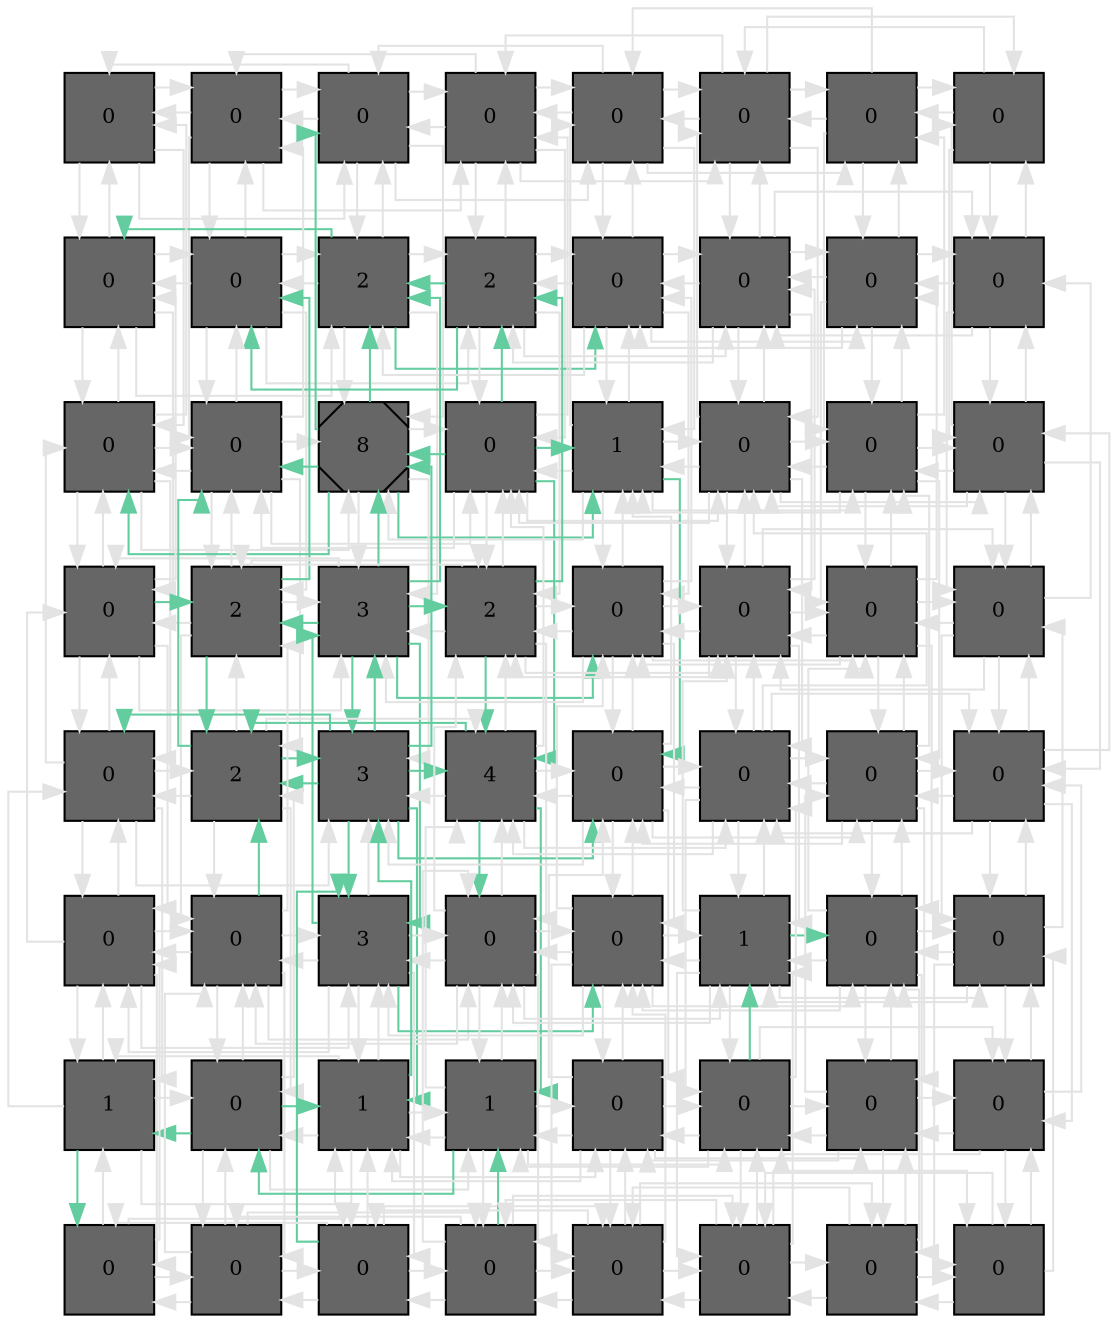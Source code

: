 digraph layout  {
rankdir=TB;
splines=ortho;
node [fixedsize=false, style=filled, width="0.6"];
edge [constraint=false];
0 [fillcolor="#666666", fontsize=10, label=0, shape=square, tooltip="name:  SRF ,\nin_degree: 4,\nout_degree: 4"];
1 [fillcolor="#666666", fontsize=10, label=0, shape=square, tooltip="name:  ARC ,\nin_degree: 5,\nout_degree: 5"];
2 [fillcolor="#666666", fontsize=10, label=0, shape=square, tooltip="name:  Egr1 ,\nin_degree: 6,\nout_degree: 6"];
3 [fillcolor="#666666", fontsize=10, label=0, shape=square, tooltip="name:  G(i/o) ,\nin_degree: 6,\nout_degree: 6"];
4 [fillcolor="#666666", fontsize=10, label=0, shape=square, tooltip="name:  Npy ,\nin_degree: 6,\nout_degree: 6"];
5 [fillcolor="#666666", fontsize=10, label=0, shape=square, tooltip="name:  NPYY1 ,\nin_degree: 6,\nout_degree: 6"];
6 [fillcolor="#666666", fontsize=10, label=0, shape=square, tooltip="name:  ECM ,\nin_degree: 5,\nout_degree: 5"];
7 [fillcolor="#666666", fontsize=10, label=0, shape=square, tooltip="name:  Mmp3/10 ,\nin_degree: 4,\nout_degree: 4"];
8 [fillcolor="#666666", fontsize=10, label=0, shape=square, tooltip="name:  RSK ,\nin_degree: 5,\nout_degree: 5"];
9 [fillcolor="#666666", fontsize=10, label=0, shape=square, tooltip="name:  CREB ,\nin_degree: 6,\nout_degree: 6"];
10 [fillcolor="#666666", fontsize=10, label=2, shape=square, tooltip="name:  Fosl1 ,\nin_degree: 7,\nout_degree: 7"];
11 [fillcolor="#666666", fontsize=10, label=2, shape=square, tooltip="name:  KLF5 ,\nin_degree: 7,\nout_degree: 7"];
12 [fillcolor="#666666", fontsize=10, label=0, shape=square, tooltip="name:  AP1 ,\nin_degree: 7,\nout_degree: 7"];
13 [fillcolor="#666666", fontsize=10, label=0, shape=square, tooltip="name:  uPAR ,\nin_degree: 7,\nout_degree: 7"];
14 [fillcolor="#666666", fontsize=10, label=0, shape=square, tooltip="name:  uPA/PLAT ,\nin_degree: 6,\nout_degree: 6"];
15 [fillcolor="#666666", fontsize=10, label=0, shape=square, tooltip="name:  Plasmin ,\nin_degree: 5,\nout_degree: 5"];
16 [fillcolor="#666666", fontsize=10, label=0, shape=square, tooltip="name:  Maff ,\nin_degree: 6,\nout_degree: 6"];
17 [fillcolor="#666666", fontsize=10, label=0, shape=square, tooltip="name:  KLF2 ,\nin_degree: 7,\nout_degree: 7"];
18 [fillcolor="#666666", fontsize=10, label=8, shape=Msquare, tooltip="name:  JUNB ,\nin_degree: 8,\nout_degree: 8"];
19 [fillcolor="#666666", fontsize=10, label=0, shape=square, tooltip="name:  AKT ,\nin_degree: 8,\nout_degree: 8"];
20 [fillcolor="#666666", fontsize=10, label=1, shape=square, tooltip="name:  FOS ,\nin_degree: 8,\nout_degree: 8"];
21 [fillcolor="#666666", fontsize=10, label=0, shape=square, tooltip="name:  PI3K ,\nin_degree: 8,\nout_degree: 8"];
22 [fillcolor="#666666", fontsize=10, label=0, shape=square, tooltip="name:  Itga1 ,\nin_degree: 7,\nout_degree: 7"];
23 [fillcolor="#666666", fontsize=10, label=0, shape=square, tooltip="name:  FAK ,\nin_degree: 6,\nout_degree: 6"];
24 [fillcolor="#666666", fontsize=10, label=0, shape=square, tooltip="name:  MSK1/2 ,\nin_degree: 6,\nout_degree: 6"];
25 [fillcolor="#666666", fontsize=10, label=2, shape=square, tooltip="name:  CITED2 ,\nin_degree: 7,\nout_degree: 7"];
26 [fillcolor="#666666", fontsize=10, label=3, shape=square, tooltip="name:  ERK ,\nin_degree: 8,\nout_degree: 8"];
27 [fillcolor="#666666", fontsize=10, label=2, shape=square, tooltip="name:  P53 ,\nin_degree: 8,\nout_degree: 8"];
28 [fillcolor="#666666", fontsize=10, label=0, shape=square, tooltip="name:  JUND ,\nin_degree: 8,\nout_degree: 8"];
29 [fillcolor="#666666", fontsize=10, label=0, shape=square, tooltip="name:  NGF ,\nin_degree: 8,\nout_degree: 8"];
30 [fillcolor="#666666", fontsize=10, label=0, shape=square, tooltip="name:  C3G ,\nin_degree: 7,\nout_degree: 7"];
31 [fillcolor="#666666", fontsize=10, label=0, shape=square, tooltip="name:  RAP1 ,\nin_degree: 6,\nout_degree: 6"];
32 [fillcolor="#666666", fontsize=10, label=0, shape=square, tooltip="name:  ATF2 ,\nin_degree: 6,\nout_degree: 6"];
33 [fillcolor="#666666", fontsize=10, label=2, shape=square, tooltip="name:  KLF4 ,\nin_degree: 7,\nout_degree: 7"];
34 [fillcolor="#666666", fontsize=10, label=3, shape=square, tooltip="name:  JNK ,\nin_degree: 8,\nout_degree: 8"];
35 [fillcolor="#666666", fontsize=10, label=4, shape=square, tooltip="name:  MYC ,\nin_degree: 8,\nout_degree: 8"];
36 [fillcolor="#666666", fontsize=10, label=0, shape=square, tooltip="name:  KLF10 ,\nin_degree: 8,\nout_degree: 8"];
37 [fillcolor="#666666", fontsize=10, label=0, shape=square, tooltip="name:  TrkA ,\nin_degree: 8,\nout_degree: 8"];
38 [fillcolor="#666666", fontsize=10, label=0, shape=square, tooltip="name:  FRS2 ,\nin_degree: 7,\nout_degree: 7"];
39 [fillcolor="#666666", fontsize=10, label=0, shape=square, tooltip="name:  SHC ,\nin_degree: 6,\nout_degree: 6"];
40 [fillcolor="#666666", fontsize=10, label=0, shape=square, tooltip="name:  P38 ,\nin_degree: 6,\nout_degree: 6"];
41 [fillcolor="#666666", fontsize=10, label=0, shape=square, tooltip="name:  MKK7 ,\nin_degree: 7,\nout_degree: 7"];
42 [fillcolor="#666666", fontsize=10, label=3, shape=square, tooltip="name:  Stat3 ,\nin_degree: 8,\nout_degree: 8"];
43 [fillcolor="#666666", fontsize=10, label=0, shape=square, tooltip="name:  KLF6 ,\nin_degree: 8,\nout_degree: 8"];
44 [fillcolor="#666666", fontsize=10, label=0, shape=square, tooltip="name:  ZFP36 ,\nin_degree: 8,\nout_degree: 8"];
45 [fillcolor="#666666", fontsize=10, label=1, shape=square, tooltip="name:  i/o ,\nin_degree: 8,\nout_degree: 8"];
46 [fillcolor="#666666", fontsize=10, label=0, shape=square, tooltip="name:  Ca2+ ,\nin_degree: 7,\nout_degree: 7"];
47 [fillcolor="#666666", fontsize=10, label=0, shape=square, tooltip="name:  GRB2 ,\nin_degree: 6,\nout_degree: 6"];
48 [fillcolor="#666666", fontsize=10, label=1, shape=square, tooltip="name:  MKK6 ,\nin_degree: 5,\nout_degree: 5"];
49 [fillcolor="#666666", fontsize=10, label=0, shape=square, tooltip="name:  MEKK4 ,\nin_degree: 6,\nout_degree: 6"];
50 [fillcolor="#666666", fontsize=10, label=1, shape=square, tooltip="name:  ETS1 ,\nin_degree: 7,\nout_degree: 7"];
51 [fillcolor="#666666", fontsize=10, label=1, shape=square, tooltip="name:  BTG2 ,\nin_degree: 7,\nout_degree: 7"];
52 [fillcolor="#666666", fontsize=10, label=0, shape=square, tooltip="name:  Dusp6 ,\nin_degree: 7,\nout_degree: 7"];
53 [fillcolor="#666666", fontsize=10, label=0, shape=square, tooltip="name:  PLC ,\nin_degree: 7,\nout_degree: 7"];
54 [fillcolor="#666666", fontsize=10, label=0, shape=square, tooltip="name:  DAG ,\nin_degree: 6,\nout_degree: 6"];
55 [fillcolor="#666666", fontsize=10, label=0, shape=square, tooltip="name:  G ,\nin_degree: 5,\nout_degree: 5"];
56 [fillcolor="#666666", fontsize=10, label=0, shape=square, tooltip="name:  Mapk3k ,\nin_degree: 4,\nout_degree: 4"];
57 [fillcolor="#666666", fontsize=10, label=0, shape=square, tooltip="name:  MEKK1 ,\nin_degree: 5,\nout_degree: 5"];
58 [fillcolor="#666666", fontsize=10, label=0, shape=square, tooltip="name:  MEK ,\nin_degree: 6,\nout_degree: 6"];
59 [fillcolor="#666666", fontsize=10, label=0, shape=square, tooltip="name:  RAC1 ,\nin_degree: 6,\nout_degree: 6"];
60 [fillcolor="#666666", fontsize=10, label=0, shape=square, tooltip="name:  RAF ,\nin_degree: 6,\nout_degree: 6"];
61 [fillcolor="#666666", fontsize=10, label=0, shape=square, tooltip="name:  RAS ,\nin_degree: 6,\nout_degree: 6"];
62 [fillcolor="#666666", fontsize=10, label=0, shape=square, tooltip="name:  PKC ,\nin_degree: 5,\nout_degree: 5"];
63 [fillcolor="#666666", fontsize=10, label=0, shape=square, tooltip="name:  SOS ,\nin_degree: 4,\nout_degree: 4"];
0 -> 1  [color=grey89, style="penwidth(0.1)", tooltip=" ", weight=1];
0 -> 8  [color=grey89, style="penwidth(0.1)", tooltip=" ", weight=1];
0 -> 16  [color=grey89, style="penwidth(0.1)", tooltip=" ", weight=1];
0 -> 2  [color=grey89, style="penwidth(0.1)", tooltip=" ", weight=1];
1 -> 0  [color=grey89, style="penwidth(0.1)", tooltip=" ", weight=1];
1 -> 2  [color=grey89, style="penwidth(0.1)", tooltip=" ", weight=1];
1 -> 9  [color=grey89, style="penwidth(0.1)", tooltip=" ", weight=1];
1 -> 17  [color=grey89, style="penwidth(0.1)", tooltip=" ", weight=1];
1 -> 3  [color=grey89, style="penwidth(0.1)", tooltip=" ", weight=1];
2 -> 1  [color=grey89, style="penwidth(0.1)", tooltip=" ", weight=1];
2 -> 3  [color=grey89, style="penwidth(0.1)", tooltip=" ", weight=1];
2 -> 10  [color=grey89, style="penwidth(0.1)", tooltip=" ", weight=1];
2 -> 18  [color=grey89, style="penwidth(0.1)", tooltip=" ", weight=1];
2 -> 4  [color=grey89, style="penwidth(0.1)", tooltip=" ", weight=1];
2 -> 0  [color=grey89, style="penwidth(0.1)", tooltip=" ", weight=1];
3 -> 2  [color=grey89, style="penwidth(0.1)", tooltip=" ", weight=1];
3 -> 4  [color=grey89, style="penwidth(0.1)", tooltip=" ", weight=1];
3 -> 11  [color=grey89, style="penwidth(0.1)", tooltip=" ", weight=1];
3 -> 19  [color=grey89, style="penwidth(0.1)", tooltip=" ", weight=1];
3 -> 5  [color=grey89, style="penwidth(0.1)", tooltip=" ", weight=1];
3 -> 1  [color=grey89, style="penwidth(0.1)", tooltip=" ", weight=1];
4 -> 3  [color=grey89, style="penwidth(0.1)", tooltip=" ", weight=1];
4 -> 5  [color=grey89, style="penwidth(0.1)", tooltip=" ", weight=1];
4 -> 12  [color=grey89, style="penwidth(0.1)", tooltip=" ", weight=1];
4 -> 20  [color=grey89, style="penwidth(0.1)", tooltip=" ", weight=1];
4 -> 6  [color=grey89, style="penwidth(0.1)", tooltip=" ", weight=1];
4 -> 2  [color=grey89, style="penwidth(0.1)", tooltip=" ", weight=1];
5 -> 4  [color=grey89, style="penwidth(0.1)", tooltip=" ", weight=1];
5 -> 6  [color=grey89, style="penwidth(0.1)", tooltip=" ", weight=1];
5 -> 13  [color=grey89, style="penwidth(0.1)", tooltip=" ", weight=1];
5 -> 21  [color=grey89, style="penwidth(0.1)", tooltip=" ", weight=1];
5 -> 7  [color=grey89, style="penwidth(0.1)", tooltip=" ", weight=1];
5 -> 3  [color=grey89, style="penwidth(0.1)", tooltip=" ", weight=1];
6 -> 5  [color=grey89, style="penwidth(0.1)", tooltip=" ", weight=1];
6 -> 7  [color=grey89, style="penwidth(0.1)", tooltip=" ", weight=1];
6 -> 14  [color=grey89, style="penwidth(0.1)", tooltip=" ", weight=1];
6 -> 22  [color=grey89, style="penwidth(0.1)", tooltip=" ", weight=1];
6 -> 4  [color=grey89, style="penwidth(0.1)", tooltip=" ", weight=1];
7 -> 6  [color=grey89, style="penwidth(0.1)", tooltip=" ", weight=1];
7 -> 15  [color=grey89, style="penwidth(0.1)", tooltip=" ", weight=1];
7 -> 23  [color=grey89, style="penwidth(0.1)", tooltip=" ", weight=1];
7 -> 5  [color=grey89, style="penwidth(0.1)", tooltip=" ", weight=1];
8 -> 0  [color=grey89, style="penwidth(0.1)", tooltip=" ", weight=1];
8 -> 9  [color=grey89, style="penwidth(0.1)", tooltip=" ", weight=1];
8 -> 16  [color=grey89, style="penwidth(0.1)", tooltip=" ", weight=1];
8 -> 24  [color=grey89, style="penwidth(0.1)", tooltip=" ", weight=1];
8 -> 10  [color=grey89, style="penwidth(0.1)", tooltip=" ", weight=1];
9 -> 1  [color=grey89, style="penwidth(0.1)", tooltip=" ", weight=1];
9 -> 8  [color=grey89, style="penwidth(0.1)", tooltip=" ", weight=1];
9 -> 10  [color=grey89, style="penwidth(0.1)", tooltip=" ", weight=1];
9 -> 17  [color=grey89, style="penwidth(0.1)", tooltip=" ", weight=1];
9 -> 25  [color=grey89, style="penwidth(0.1)", tooltip=" ", weight=1];
9 -> 11  [color=grey89, style="penwidth(0.1)", tooltip=" ", weight=1];
10 -> 2  [color=grey89, style="penwidth(0.1)", tooltip=" ", weight=1];
10 -> 9  [color=grey89, style="penwidth(0.1)", tooltip=" ", weight=1];
10 -> 11  [color=grey89, style="penwidth(0.1)", tooltip=" ", weight=1];
10 -> 18  [color=grey89, style="penwidth(0.1)", tooltip=" ", weight=1];
10 -> 26  [color=grey89, style="penwidth(0.1)", tooltip=" ", weight=1];
10 -> 12  [color="#64CD9F", style="penwidth(0.1)", tooltip="18( JUNB ) to 12( AP1 )", weight=1];
10 -> 8  [color="#64CD9F", style="penwidth(0.1)", tooltip="26( ERK ) to 8( RSK )", weight=1];
11 -> 3  [color=grey89, style="penwidth(0.1)", tooltip=" ", weight=1];
11 -> 10  [color="#64CD9F", style="penwidth(0.1)", tooltip="19( AKT ) to 10( Fosl1 )", weight=1];
11 -> 12  [color=grey89, style="penwidth(0.1)", tooltip=" ", weight=1];
11 -> 19  [color=grey89, style="penwidth(0.1)", tooltip=" ", weight=1];
11 -> 27  [color=grey89, style="penwidth(0.1)", tooltip=" ", weight=1];
11 -> 13  [color=grey89, style="penwidth(0.1)", tooltip=" ", weight=1];
11 -> 9  [color="#64CD9F", style="penwidth(0.1)", tooltip="19( AKT ) to 9( CREB )", weight=1];
12 -> 4  [color=grey89, style="penwidth(0.1)", tooltip=" ", weight=1];
12 -> 11  [color=grey89, style="penwidth(0.1)", tooltip=" ", weight=1];
12 -> 13  [color=grey89, style="penwidth(0.1)", tooltip=" ", weight=1];
12 -> 20  [color=grey89, style="penwidth(0.1)", tooltip=" ", weight=1];
12 -> 28  [color=grey89, style="penwidth(0.1)", tooltip=" ", weight=1];
12 -> 14  [color=grey89, style="penwidth(0.1)", tooltip=" ", weight=1];
12 -> 10  [color=grey89, style="penwidth(0.1)", tooltip=" ", weight=1];
13 -> 5  [color=grey89, style="penwidth(0.1)", tooltip=" ", weight=1];
13 -> 12  [color=grey89, style="penwidth(0.1)", tooltip=" ", weight=1];
13 -> 14  [color=grey89, style="penwidth(0.1)", tooltip=" ", weight=1];
13 -> 21  [color=grey89, style="penwidth(0.1)", tooltip=" ", weight=1];
13 -> 29  [color=grey89, style="penwidth(0.1)", tooltip=" ", weight=1];
13 -> 15  [color=grey89, style="penwidth(0.1)", tooltip=" ", weight=1];
13 -> 11  [color=grey89, style="penwidth(0.1)", tooltip=" ", weight=1];
14 -> 6  [color=grey89, style="penwidth(0.1)", tooltip=" ", weight=1];
14 -> 13  [color=grey89, style="penwidth(0.1)", tooltip=" ", weight=1];
14 -> 15  [color=grey89, style="penwidth(0.1)", tooltip=" ", weight=1];
14 -> 22  [color=grey89, style="penwidth(0.1)", tooltip=" ", weight=1];
14 -> 30  [color=grey89, style="penwidth(0.1)", tooltip=" ", weight=1];
14 -> 12  [color=grey89, style="penwidth(0.1)", tooltip=" ", weight=1];
15 -> 7  [color=grey89, style="penwidth(0.1)", tooltip=" ", weight=1];
15 -> 14  [color=grey89, style="penwidth(0.1)", tooltip=" ", weight=1];
15 -> 23  [color=grey89, style="penwidth(0.1)", tooltip=" ", weight=1];
15 -> 31  [color=grey89, style="penwidth(0.1)", tooltip=" ", weight=1];
15 -> 13  [color=grey89, style="penwidth(0.1)", tooltip=" ", weight=1];
16 -> 8  [color=grey89, style="penwidth(0.1)", tooltip=" ", weight=1];
16 -> 17  [color=grey89, style="penwidth(0.1)", tooltip=" ", weight=1];
16 -> 24  [color=grey89, style="penwidth(0.1)", tooltip=" ", weight=1];
16 -> 32  [color=grey89, style="penwidth(0.1)", tooltip=" ", weight=1];
16 -> 0  [color=grey89, style="penwidth(0.1)", tooltip=" ", weight=1];
16 -> 18  [color=grey89, style="penwidth(0.1)", tooltip=" ", weight=1];
17 -> 9  [color=grey89, style="penwidth(0.1)", tooltip=" ", weight=1];
17 -> 16  [color=grey89, style="penwidth(0.1)", tooltip=" ", weight=1];
17 -> 18  [color=grey89, style="penwidth(0.1)", tooltip=" ", weight=1];
17 -> 25  [color=grey89, style="penwidth(0.1)", tooltip=" ", weight=1];
17 -> 33  [color=grey89, style="penwidth(0.1)", tooltip=" ", weight=1];
17 -> 1  [color=grey89, style="penwidth(0.1)", tooltip=" ", weight=1];
17 -> 19  [color=grey89, style="penwidth(0.1)", tooltip=" ", weight=1];
18 -> 10  [color="#64CD9F", style="penwidth(0.1)", tooltip="18( JUNB ) to 12( AP1 )", weight=1];
18 -> 17  [color="#64CD9F", style="penwidth(0.1)", tooltip="26( ERK ) to 17( KLF2 )", weight=1];
18 -> 19  [color=grey89, style="penwidth(0.1)", tooltip=" ", weight=1];
18 -> 26  [color=grey89, style="penwidth(0.1)", tooltip=" ", weight=1];
18 -> 34  [color=grey89, style="penwidth(0.1)", tooltip=" ", weight=1];
18 -> 2  [color="#64CD9F", style="penwidth(0.1)", tooltip="19( AKT ) to 2( Egr1 )", weight=1];
18 -> 20  [color="#64CD9F", style="penwidth(0.1)", tooltip="34( JNK ) to 20( FOS )", weight=1];
18 -> 16  [color="#64CD9F", style="penwidth(0.1)", tooltip="34( JNK ) to 16( Maff )", weight=1];
19 -> 11  [color="#64CD9F", style="penwidth(0.1)", tooltip="19( AKT ) to 9( CREB )", weight=1];
19 -> 18  [color="#64CD9F", style="penwidth(0.1)", tooltip="19( AKT ) to 2( Egr1 )", weight=1];
19 -> 20  [color="#64CD9F", style="penwidth(0.1)", tooltip="19( AKT ) to 36( KLF10 )", weight=1];
19 -> 27  [color=grey89, style="penwidth(0.1)", tooltip=" ", weight=1];
19 -> 35  [color="#64CD9F", style="penwidth(0.1)", tooltip="19( AKT ) to 51( BTG2 )", weight=1];
19 -> 3  [color=grey89, style="penwidth(0.1)", tooltip=" ", weight=1];
19 -> 21  [color=grey89, style="penwidth(0.1)", tooltip=" ", weight=1];
19 -> 17  [color=grey89, style="penwidth(0.1)", tooltip=" ", weight=1];
20 -> 12  [color=grey89, style="penwidth(0.1)", tooltip=" ", weight=1];
20 -> 19  [color=grey89, style="penwidth(0.1)", tooltip=" ", weight=1];
20 -> 21  [color=grey89, style="penwidth(0.1)", tooltip=" ", weight=1];
20 -> 28  [color=grey89, style="penwidth(0.1)", tooltip=" ", weight=1];
20 -> 36  [color="#64CD9F", style="penwidth(0.1)", tooltip="19( AKT ) to 36( KLF10 )", weight=1];
20 -> 4  [color=grey89, style="penwidth(0.1)", tooltip=" ", weight=1];
20 -> 22  [color=grey89, style="penwidth(0.1)", tooltip=" ", weight=1];
20 -> 18  [color=grey89, style="penwidth(0.1)", tooltip=" ", weight=1];
21 -> 13  [color=grey89, style="penwidth(0.1)", tooltip=" ", weight=1];
21 -> 20  [color=grey89, style="penwidth(0.1)", tooltip=" ", weight=1];
21 -> 22  [color=grey89, style="penwidth(0.1)", tooltip=" ", weight=1];
21 -> 29  [color=grey89, style="penwidth(0.1)", tooltip=" ", weight=1];
21 -> 37  [color=grey89, style="penwidth(0.1)", tooltip=" ", weight=1];
21 -> 5  [color=grey89, style="penwidth(0.1)", tooltip=" ", weight=1];
21 -> 23  [color=grey89, style="penwidth(0.1)", tooltip=" ", weight=1];
21 -> 19  [color=grey89, style="penwidth(0.1)", tooltip=" ", weight=1];
22 -> 14  [color=grey89, style="penwidth(0.1)", tooltip=" ", weight=1];
22 -> 21  [color=grey89, style="penwidth(0.1)", tooltip=" ", weight=1];
22 -> 23  [color=grey89, style="penwidth(0.1)", tooltip=" ", weight=1];
22 -> 30  [color=grey89, style="penwidth(0.1)", tooltip=" ", weight=1];
22 -> 38  [color=grey89, style="penwidth(0.1)", tooltip=" ", weight=1];
22 -> 6  [color=grey89, style="penwidth(0.1)", tooltip=" ", weight=1];
22 -> 20  [color=grey89, style="penwidth(0.1)", tooltip=" ", weight=1];
23 -> 15  [color=grey89, style="penwidth(0.1)", tooltip=" ", weight=1];
23 -> 22  [color=grey89, style="penwidth(0.1)", tooltip=" ", weight=1];
23 -> 31  [color=grey89, style="penwidth(0.1)", tooltip=" ", weight=1];
23 -> 39  [color=grey89, style="penwidth(0.1)", tooltip=" ", weight=1];
23 -> 7  [color=grey89, style="penwidth(0.1)", tooltip=" ", weight=1];
23 -> 21  [color=grey89, style="penwidth(0.1)", tooltip=" ", weight=1];
24 -> 16  [color=grey89, style="penwidth(0.1)", tooltip=" ", weight=1];
24 -> 25  [color="#64CD9F", style="penwidth(0.1)", tooltip="24( MSK1/2 ) to 9( CREB )", weight=1];
24 -> 32  [color=grey89, style="penwidth(0.1)", tooltip=" ", weight=1];
24 -> 40  [color=grey89, style="penwidth(0.1)", tooltip=" ", weight=1];
24 -> 8  [color=grey89, style="penwidth(0.1)", tooltip=" ", weight=1];
24 -> 26  [color=grey89, style="penwidth(0.1)", tooltip=" ", weight=1];
25 -> 17  [color=grey89, style="penwidth(0.1)", tooltip=" ", weight=1];
25 -> 24  [color=grey89, style="penwidth(0.1)", tooltip=" ", weight=1];
25 -> 26  [color=grey89, style="penwidth(0.1)", tooltip=" ", weight=1];
25 -> 33  [color="#64CD9F", style="penwidth(0.1)", tooltip="26( ERK ) to 33( KLF4 )", weight=1];
25 -> 41  [color=grey89, style="penwidth(0.1)", tooltip=" ", weight=1];
25 -> 9  [color="#64CD9F", style="penwidth(0.1)", tooltip="24( MSK1/2 ) to 9( CREB )", weight=1];
25 -> 27  [color=grey89, style="penwidth(0.1)", tooltip=" ", weight=1];
26 -> 18  [color="#64CD9F", style="penwidth(0.1)", tooltip="26( ERK ) to 17( KLF2 )", weight=1];
26 -> 25  [color="#64CD9F", style="penwidth(0.1)", tooltip="26( ERK ) to 33( KLF4 )", weight=1];
26 -> 27  [color="#64CD9F", style="penwidth(0.1)", tooltip="34( JNK ) to 27( P53 )", weight=1];
26 -> 34  [color="#64CD9F", style="penwidth(0.1)", tooltip="26( ERK ) to 36( KLF10 )", weight=1];
26 -> 42  [color="#64CD9F", style="penwidth(0.1)", tooltip="26( ERK ) to 44( ZFP36 )", weight=1];
26 -> 10  [color="#64CD9F", style="penwidth(0.1)", tooltip="34( JNK ) to 10( Fosl1 )", weight=1];
26 -> 28  [color="#64CD9F", style="penwidth(0.1)", tooltip="34( JNK ) to 28( JUND )", weight=1];
26 -> 24  [color=grey89, style="penwidth(0.1)", tooltip=" ", weight=1];
27 -> 19  [color=grey89, style="penwidth(0.1)", tooltip=" ", weight=1];
27 -> 26  [color=grey89, style="penwidth(0.1)", tooltip=" ", weight=1];
27 -> 28  [color=grey89, style="penwidth(0.1)", tooltip=" ", weight=1];
27 -> 35  [color="#64CD9F", style="penwidth(0.1)", tooltip="26( ERK ) to 35( MYC )", weight=1];
27 -> 43  [color=grey89, style="penwidth(0.1)", tooltip=" ", weight=1];
27 -> 11  [color="#64CD9F", style="penwidth(0.1)", tooltip="26( ERK ) to 11( KLF5 )", weight=1];
27 -> 29  [color=grey89, style="penwidth(0.1)", tooltip=" ", weight=1];
27 -> 25  [color=grey89, style="penwidth(0.1)", tooltip=" ", weight=1];
28 -> 20  [color=grey89, style="penwidth(0.1)", tooltip=" ", weight=1];
28 -> 27  [color=grey89, style="penwidth(0.1)", tooltip=" ", weight=1];
28 -> 29  [color=grey89, style="penwidth(0.1)", tooltip=" ", weight=1];
28 -> 36  [color=grey89, style="penwidth(0.1)", tooltip=" ", weight=1];
28 -> 44  [color=grey89, style="penwidth(0.1)", tooltip=" ", weight=1];
28 -> 12  [color=grey89, style="penwidth(0.1)", tooltip=" ", weight=1];
28 -> 30  [color=grey89, style="penwidth(0.1)", tooltip=" ", weight=1];
28 -> 26  [color=grey89, style="penwidth(0.1)", tooltip=" ", weight=1];
29 -> 21  [color=grey89, style="penwidth(0.1)", tooltip=" ", weight=1];
29 -> 28  [color=grey89, style="penwidth(0.1)", tooltip=" ", weight=1];
29 -> 30  [color=grey89, style="penwidth(0.1)", tooltip=" ", weight=1];
29 -> 37  [color=grey89, style="penwidth(0.1)", tooltip=" ", weight=1];
29 -> 45  [color=grey89, style="penwidth(0.1)", tooltip=" ", weight=1];
29 -> 13  [color=grey89, style="penwidth(0.1)", tooltip=" ", weight=1];
29 -> 31  [color=grey89, style="penwidth(0.1)", tooltip=" ", weight=1];
29 -> 27  [color=grey89, style="penwidth(0.1)", tooltip=" ", weight=1];
30 -> 22  [color=grey89, style="penwidth(0.1)", tooltip=" ", weight=1];
30 -> 29  [color=grey89, style="penwidth(0.1)", tooltip=" ", weight=1];
30 -> 31  [color=grey89, style="penwidth(0.1)", tooltip=" ", weight=1];
30 -> 38  [color=grey89, style="penwidth(0.1)", tooltip=" ", weight=1];
30 -> 46  [color=grey89, style="penwidth(0.1)", tooltip=" ", weight=1];
30 -> 14  [color=grey89, style="penwidth(0.1)", tooltip=" ", weight=1];
30 -> 28  [color=grey89, style="penwidth(0.1)", tooltip=" ", weight=1];
31 -> 23  [color=grey89, style="penwidth(0.1)", tooltip=" ", weight=1];
31 -> 30  [color=grey89, style="penwidth(0.1)", tooltip=" ", weight=1];
31 -> 39  [color=grey89, style="penwidth(0.1)", tooltip=" ", weight=1];
31 -> 47  [color=grey89, style="penwidth(0.1)", tooltip=" ", weight=1];
31 -> 15  [color=grey89, style="penwidth(0.1)", tooltip=" ", weight=1];
31 -> 29  [color=grey89, style="penwidth(0.1)", tooltip=" ", weight=1];
32 -> 24  [color=grey89, style="penwidth(0.1)", tooltip=" ", weight=1];
32 -> 33  [color=grey89, style="penwidth(0.1)", tooltip=" ", weight=1];
32 -> 40  [color=grey89, style="penwidth(0.1)", tooltip=" ", weight=1];
32 -> 48  [color=grey89, style="penwidth(0.1)", tooltip=" ", weight=1];
32 -> 16  [color=grey89, style="penwidth(0.1)", tooltip=" ", weight=1];
32 -> 34  [color=grey89, style="penwidth(0.1)", tooltip=" ", weight=1];
33 -> 25  [color=grey89, style="penwidth(0.1)", tooltip=" ", weight=1];
33 -> 32  [color=grey89, style="penwidth(0.1)", tooltip=" ", weight=1];
33 -> 34  [color="#64CD9F", style="penwidth(0.1)", tooltip="41( MKK7 ) to 34( JNK )", weight=1];
33 -> 41  [color=grey89, style="penwidth(0.1)", tooltip=" ", weight=1];
33 -> 49  [color=grey89, style="penwidth(0.1)", tooltip=" ", weight=1];
33 -> 17  [color="#64CD9F", style="penwidth(0.1)", tooltip="34( JNK ) to 17( KLF2 )", weight=1];
33 -> 35  [color=grey89, style="penwidth(0.1)", tooltip=" ", weight=1];
34 -> 26  [color="#64CD9F", style="penwidth(0.1)", tooltip="34( JNK ) to 27( P53 )", weight=1];
34 -> 33  [color="#64CD9F", style="penwidth(0.1)", tooltip="34( JNK ) to 17( KLF2 )", weight=1];
34 -> 35  [color="#64CD9F", style="penwidth(0.1)", tooltip="34( JNK ) to 43( KLF6 )", weight=1];
34 -> 42  [color="#64CD9F", style="penwidth(0.1)", tooltip="34( JNK ) to 44( ZFP36 )", weight=1];
34 -> 50  [color="#64CD9F", style="penwidth(0.1)", tooltip="26( ERK ) to 50( ETS1 )", weight=1];
34 -> 18  [color="#64CD9F", style="penwidth(0.1)", tooltip="34( JNK ) to 16( Maff )", weight=1];
34 -> 36  [color="#64CD9F", style="penwidth(0.1)", tooltip="26( ERK ) to 36( KLF10 )", weight=1];
34 -> 32  [color="#64CD9F", style="penwidth(0.1)", tooltip="26( ERK ) to 32( ATF2 )", weight=1];
35 -> 27  [color=grey89, style="penwidth(0.1)", tooltip=" ", weight=1];
35 -> 34  [color=grey89, style="penwidth(0.1)", tooltip=" ", weight=1];
35 -> 36  [color=grey89, style="penwidth(0.1)", tooltip=" ", weight=1];
35 -> 43  [color="#64CD9F", style="penwidth(0.1)", tooltip="34( JNK ) to 43( KLF6 )", weight=1];
35 -> 51  [color="#64CD9F", style="penwidth(0.1)", tooltip="19( AKT ) to 51( BTG2 )", weight=1];
35 -> 19  [color=grey89, style="penwidth(0.1)", tooltip=" ", weight=1];
35 -> 37  [color=grey89, style="penwidth(0.1)", tooltip=" ", weight=1];
35 -> 33  [color="#64CD9F", style="penwidth(0.1)", tooltip="19( AKT ) to 33( KLF4 )", weight=1];
36 -> 28  [color=grey89, style="penwidth(0.1)", tooltip=" ", weight=1];
36 -> 35  [color=grey89, style="penwidth(0.1)", tooltip=" ", weight=1];
36 -> 37  [color=grey89, style="penwidth(0.1)", tooltip=" ", weight=1];
36 -> 44  [color=grey89, style="penwidth(0.1)", tooltip=" ", weight=1];
36 -> 52  [color=grey89, style="penwidth(0.1)", tooltip=" ", weight=1];
36 -> 20  [color=grey89, style="penwidth(0.1)", tooltip=" ", weight=1];
36 -> 38  [color=grey89, style="penwidth(0.1)", tooltip=" ", weight=1];
36 -> 34  [color=grey89, style="penwidth(0.1)", tooltip=" ", weight=1];
37 -> 29  [color=grey89, style="penwidth(0.1)", tooltip=" ", weight=1];
37 -> 36  [color=grey89, style="penwidth(0.1)", tooltip=" ", weight=1];
37 -> 38  [color=grey89, style="penwidth(0.1)", tooltip=" ", weight=1];
37 -> 45  [color=grey89, style="penwidth(0.1)", tooltip=" ", weight=1];
37 -> 53  [color=grey89, style="penwidth(0.1)", tooltip=" ", weight=1];
37 -> 21  [color=grey89, style="penwidth(0.1)", tooltip=" ", weight=1];
37 -> 39  [color=grey89, style="penwidth(0.1)", tooltip=" ", weight=1];
37 -> 35  [color=grey89, style="penwidth(0.1)", tooltip=" ", weight=1];
38 -> 30  [color=grey89, style="penwidth(0.1)", tooltip=" ", weight=1];
38 -> 37  [color=grey89, style="penwidth(0.1)", tooltip=" ", weight=1];
38 -> 39  [color=grey89, style="penwidth(0.1)", tooltip=" ", weight=1];
38 -> 46  [color=grey89, style="penwidth(0.1)", tooltip=" ", weight=1];
38 -> 54  [color=grey89, style="penwidth(0.1)", tooltip=" ", weight=1];
38 -> 22  [color=grey89, style="penwidth(0.1)", tooltip=" ", weight=1];
38 -> 36  [color=grey89, style="penwidth(0.1)", tooltip=" ", weight=1];
39 -> 31  [color=grey89, style="penwidth(0.1)", tooltip=" ", weight=1];
39 -> 38  [color=grey89, style="penwidth(0.1)", tooltip=" ", weight=1];
39 -> 47  [color=grey89, style="penwidth(0.1)", tooltip=" ", weight=1];
39 -> 55  [color=grey89, style="penwidth(0.1)", tooltip=" ", weight=1];
39 -> 23  [color=grey89, style="penwidth(0.1)", tooltip=" ", weight=1];
39 -> 37  [color=grey89, style="penwidth(0.1)", tooltip=" ", weight=1];
40 -> 32  [color=grey89, style="penwidth(0.1)", tooltip=" ", weight=1];
40 -> 41  [color=grey89, style="penwidth(0.1)", tooltip=" ", weight=1];
40 -> 48  [color=grey89, style="penwidth(0.1)", tooltip=" ", weight=1];
40 -> 56  [color=grey89, style="penwidth(0.1)", tooltip=" ", weight=1];
40 -> 24  [color=grey89, style="penwidth(0.1)", tooltip=" ", weight=1];
40 -> 42  [color=grey89, style="penwidth(0.1)", tooltip=" ", weight=1];
41 -> 33  [color="#64CD9F", style="penwidth(0.1)", tooltip="41( MKK7 ) to 34( JNK )", weight=1];
41 -> 40  [color=grey89, style="penwidth(0.1)", tooltip=" ", weight=1];
41 -> 42  [color=grey89, style="penwidth(0.1)", tooltip=" ", weight=1];
41 -> 49  [color=grey89, style="penwidth(0.1)", tooltip=" ", weight=1];
41 -> 57  [color=grey89, style="penwidth(0.1)", tooltip=" ", weight=1];
41 -> 25  [color=grey89, style="penwidth(0.1)", tooltip=" ", weight=1];
41 -> 43  [color=grey89, style="penwidth(0.1)", tooltip=" ", weight=1];
42 -> 34  [color=grey89, style="penwidth(0.1)", tooltip=" ", weight=1];
42 -> 41  [color=grey89, style="penwidth(0.1)", tooltip=" ", weight=1];
42 -> 43  [color=grey89, style="penwidth(0.1)", tooltip=" ", weight=1];
42 -> 50  [color=grey89, style="penwidth(0.1)", tooltip=" ", weight=1];
42 -> 58  [color=grey89, style="penwidth(0.1)", tooltip=" ", weight=1];
42 -> 26  [color="#64CD9F", style="penwidth(0.1)", tooltip="58( MEK ) to 26( ERK )", weight=1];
42 -> 44  [color="#64CD9F", style="penwidth(0.1)", tooltip="34( JNK ) to 44( ZFP36 )", weight=1];
42 -> 40  [color=grey89, style="penwidth(0.1)", tooltip=" ", weight=1];
43 -> 35  [color=grey89, style="penwidth(0.1)", tooltip=" ", weight=1];
43 -> 42  [color=grey89, style="penwidth(0.1)", tooltip=" ", weight=1];
43 -> 44  [color=grey89, style="penwidth(0.1)", tooltip=" ", weight=1];
43 -> 51  [color=grey89, style="penwidth(0.1)", tooltip=" ", weight=1];
43 -> 59  [color=grey89, style="penwidth(0.1)", tooltip=" ", weight=1];
43 -> 27  [color=grey89, style="penwidth(0.1)", tooltip=" ", weight=1];
43 -> 45  [color=grey89, style="penwidth(0.1)", tooltip=" ", weight=1];
43 -> 41  [color=grey89, style="penwidth(0.1)", tooltip=" ", weight=1];
44 -> 36  [color=grey89, style="penwidth(0.1)", tooltip=" ", weight=1];
44 -> 43  [color=grey89, style="penwidth(0.1)", tooltip=" ", weight=1];
44 -> 45  [color=grey89, style="penwidth(0.1)", tooltip=" ", weight=1];
44 -> 52  [color=grey89, style="penwidth(0.1)", tooltip=" ", weight=1];
44 -> 60  [color=grey89, style="penwidth(0.1)", tooltip=" ", weight=1];
44 -> 28  [color=grey89, style="penwidth(0.1)", tooltip=" ", weight=1];
44 -> 46  [color=grey89, style="penwidth(0.1)", tooltip=" ", weight=1];
44 -> 42  [color=grey89, style="penwidth(0.1)", tooltip=" ", weight=1];
45 -> 37  [color=grey89, style="penwidth(0.1)", tooltip=" ", weight=1];
45 -> 44  [color=grey89, style="penwidth(0.1)", tooltip=" ", weight=1];
45 -> 46  [color="#64CD9F", style="penwidth(0.1)", tooltip="53( PLC ) to 46( Ca2+ )", weight=1];
45 -> 53  [color=grey89, style="penwidth(0.1)", tooltip=" ", weight=1];
45 -> 61  [color=grey89, style="penwidth(0.1)", tooltip=" ", weight=1];
45 -> 29  [color=grey89, style="penwidth(0.1)", tooltip=" ", weight=1];
45 -> 47  [color=grey89, style="penwidth(0.1)", tooltip=" ", weight=1];
45 -> 43  [color=grey89, style="penwidth(0.1)", tooltip=" ", weight=1];
46 -> 38  [color=grey89, style="penwidth(0.1)", tooltip=" ", weight=1];
46 -> 45  [color=grey89, style="penwidth(0.1)", tooltip=" ", weight=1];
46 -> 47  [color=grey89, style="penwidth(0.1)", tooltip=" ", weight=1];
46 -> 54  [color=grey89, style="penwidth(0.1)", tooltip=" ", weight=1];
46 -> 62  [color=grey89, style="penwidth(0.1)", tooltip=" ", weight=1];
46 -> 30  [color=grey89, style="penwidth(0.1)", tooltip=" ", weight=1];
46 -> 44  [color=grey89, style="penwidth(0.1)", tooltip=" ", weight=1];
47 -> 39  [color=grey89, style="penwidth(0.1)", tooltip=" ", weight=1];
47 -> 46  [color=grey89, style="penwidth(0.1)", tooltip=" ", weight=1];
47 -> 55  [color=grey89, style="penwidth(0.1)", tooltip=" ", weight=1];
47 -> 63  [color=grey89, style="penwidth(0.1)", tooltip=" ", weight=1];
47 -> 31  [color=grey89, style="penwidth(0.1)", tooltip=" ", weight=1];
47 -> 45  [color=grey89, style="penwidth(0.1)", tooltip=" ", weight=1];
48 -> 40  [color=grey89, style="penwidth(0.1)", tooltip=" ", weight=1];
48 -> 49  [color=grey89, style="penwidth(0.1)", tooltip=" ", weight=1];
48 -> 56  [color="#64CD9F", style="penwidth(0.1)", tooltip="49( MEKK4 ) to 56( Mapk3k )", weight=1];
48 -> 32  [color=grey89, style="penwidth(0.1)", tooltip=" ", weight=1];
48 -> 50  [color=grey89, style="penwidth(0.1)", tooltip=" ", weight=1];
49 -> 41  [color=grey89, style="penwidth(0.1)", tooltip=" ", weight=1];
49 -> 48  [color="#64CD9F", style="penwidth(0.1)", tooltip="49( MEKK4 ) to 56( Mapk3k )", weight=1];
49 -> 50  [color="#64CD9F", style="penwidth(0.1)", tooltip="49( MEKK4 ) to 34( JNK )", weight=1];
49 -> 57  [color=grey89, style="penwidth(0.1)", tooltip=" ", weight=1];
49 -> 33  [color=grey89, style="penwidth(0.1)", tooltip=" ", weight=1];
49 -> 51  [color=grey89, style="penwidth(0.1)", tooltip=" ", weight=1];
50 -> 42  [color=grey89, style="penwidth(0.1)", tooltip=" ", weight=1];
50 -> 49  [color=grey89, style="penwidth(0.1)", tooltip=" ", weight=1];
50 -> 51  [color=grey89, style="penwidth(0.1)", tooltip=" ", weight=1];
50 -> 58  [color=grey89, style="penwidth(0.1)", tooltip=" ", weight=1];
50 -> 34  [color="#64CD9F", style="penwidth(0.1)", tooltip="49( MEKK4 ) to 34( JNK )", weight=1];
50 -> 52  [color=grey89, style="penwidth(0.1)", tooltip=" ", weight=1];
50 -> 48  [color=grey89, style="penwidth(0.1)", tooltip=" ", weight=1];
51 -> 43  [color=grey89, style="penwidth(0.1)", tooltip=" ", weight=1];
51 -> 50  [color=grey89, style="penwidth(0.1)", tooltip=" ", weight=1];
51 -> 52  [color=grey89, style="penwidth(0.1)", tooltip=" ", weight=1];
51 -> 59  [color=grey89, style="penwidth(0.1)", tooltip=" ", weight=1];
51 -> 35  [color=grey89, style="penwidth(0.1)", tooltip=" ", weight=1];
51 -> 53  [color=grey89, style="penwidth(0.1)", tooltip=" ", weight=1];
51 -> 49  [color="#64CD9F", style="penwidth(0.1)", tooltip="59( RAC1 ) to 49( MEKK4 )", weight=1];
52 -> 44  [color=grey89, style="penwidth(0.1)", tooltip=" ", weight=1];
52 -> 51  [color=grey89, style="penwidth(0.1)", tooltip=" ", weight=1];
52 -> 53  [color=grey89, style="penwidth(0.1)", tooltip=" ", weight=1];
52 -> 60  [color=grey89, style="penwidth(0.1)", tooltip=" ", weight=1];
52 -> 36  [color=grey89, style="penwidth(0.1)", tooltip=" ", weight=1];
52 -> 54  [color=grey89, style="penwidth(0.1)", tooltip=" ", weight=1];
52 -> 50  [color=grey89, style="penwidth(0.1)", tooltip=" ", weight=1];
53 -> 45  [color="#64CD9F", style="penwidth(0.1)", tooltip="53( PLC ) to 46( Ca2+ )", weight=1];
53 -> 52  [color=grey89, style="penwidth(0.1)", tooltip=" ", weight=1];
53 -> 54  [color=grey89, style="penwidth(0.1)", tooltip=" ", weight=1];
53 -> 61  [color=grey89, style="penwidth(0.1)", tooltip=" ", weight=1];
53 -> 37  [color=grey89, style="penwidth(0.1)", tooltip=" ", weight=1];
53 -> 55  [color=grey89, style="penwidth(0.1)", tooltip=" ", weight=1];
53 -> 51  [color=grey89, style="penwidth(0.1)", tooltip=" ", weight=1];
54 -> 46  [color=grey89, style="penwidth(0.1)", tooltip=" ", weight=1];
54 -> 53  [color=grey89, style="penwidth(0.1)", tooltip=" ", weight=1];
54 -> 55  [color=grey89, style="penwidth(0.1)", tooltip=" ", weight=1];
54 -> 62  [color=grey89, style="penwidth(0.1)", tooltip=" ", weight=1];
54 -> 38  [color=grey89, style="penwidth(0.1)", tooltip=" ", weight=1];
54 -> 52  [color=grey89, style="penwidth(0.1)", tooltip=" ", weight=1];
55 -> 47  [color=grey89, style="penwidth(0.1)", tooltip=" ", weight=1];
55 -> 54  [color=grey89, style="penwidth(0.1)", tooltip=" ", weight=1];
55 -> 63  [color=grey89, style="penwidth(0.1)", tooltip=" ", weight=1];
55 -> 39  [color=grey89, style="penwidth(0.1)", tooltip=" ", weight=1];
55 -> 53  [color=grey89, style="penwidth(0.1)", tooltip=" ", weight=1];
56 -> 48  [color=grey89, style="penwidth(0.1)", tooltip=" ", weight=1];
56 -> 57  [color=grey89, style="penwidth(0.1)", tooltip=" ", weight=1];
56 -> 40  [color=grey89, style="penwidth(0.1)", tooltip=" ", weight=1];
56 -> 58  [color=grey89, style="penwidth(0.1)", tooltip=" ", weight=1];
57 -> 49  [color=grey89, style="penwidth(0.1)", tooltip=" ", weight=1];
57 -> 56  [color=grey89, style="penwidth(0.1)", tooltip=" ", weight=1];
57 -> 58  [color=grey89, style="penwidth(0.1)", tooltip=" ", weight=1];
57 -> 41  [color=grey89, style="penwidth(0.1)", tooltip=" ", weight=1];
57 -> 59  [color=grey89, style="penwidth(0.1)", tooltip=" ", weight=1];
58 -> 50  [color=grey89, style="penwidth(0.1)", tooltip=" ", weight=1];
58 -> 57  [color=grey89, style="penwidth(0.1)", tooltip=" ", weight=1];
58 -> 59  [color=grey89, style="penwidth(0.1)", tooltip=" ", weight=1];
58 -> 42  [color="#64CD9F", style="penwidth(0.1)", tooltip="58( MEK ) to 26( ERK )", weight=1];
58 -> 60  [color=grey89, style="penwidth(0.1)", tooltip=" ", weight=1];
58 -> 56  [color=grey89, style="penwidth(0.1)", tooltip=" ", weight=1];
59 -> 51  [color="#64CD9F", style="penwidth(0.1)", tooltip="59( RAC1 ) to 49( MEKK4 )", weight=1];
59 -> 58  [color=grey89, style="penwidth(0.1)", tooltip=" ", weight=1];
59 -> 60  [color=grey89, style="penwidth(0.1)", tooltip=" ", weight=1];
59 -> 43  [color=grey89, style="penwidth(0.1)", tooltip=" ", weight=1];
59 -> 61  [color=grey89, style="penwidth(0.1)", tooltip=" ", weight=1];
59 -> 57  [color=grey89, style="penwidth(0.1)", tooltip=" ", weight=1];
60 -> 52  [color=grey89, style="penwidth(0.1)", tooltip=" ", weight=1];
60 -> 59  [color=grey89, style="penwidth(0.1)", tooltip=" ", weight=1];
60 -> 61  [color=grey89, style="penwidth(0.1)", tooltip=" ", weight=1];
60 -> 44  [color=grey89, style="penwidth(0.1)", tooltip=" ", weight=1];
60 -> 62  [color=grey89, style="penwidth(0.1)", tooltip=" ", weight=1];
60 -> 58  [color=grey89, style="penwidth(0.1)", tooltip=" ", weight=1];
61 -> 53  [color=grey89, style="penwidth(0.1)", tooltip=" ", weight=1];
61 -> 60  [color=grey89, style="penwidth(0.1)", tooltip=" ", weight=1];
61 -> 62  [color=grey89, style="penwidth(0.1)", tooltip=" ", weight=1];
61 -> 45  [color=grey89, style="penwidth(0.1)", tooltip=" ", weight=1];
61 -> 63  [color=grey89, style="penwidth(0.1)", tooltip=" ", weight=1];
61 -> 59  [color=grey89, style="penwidth(0.1)", tooltip=" ", weight=1];
62 -> 54  [color=grey89, style="penwidth(0.1)", tooltip=" ", weight=1];
62 -> 61  [color=grey89, style="penwidth(0.1)", tooltip=" ", weight=1];
62 -> 63  [color=grey89, style="penwidth(0.1)", tooltip=" ", weight=1];
62 -> 46  [color=grey89, style="penwidth(0.1)", tooltip=" ", weight=1];
62 -> 60  [color=grey89, style="penwidth(0.1)", tooltip=" ", weight=1];
63 -> 55  [color=grey89, style="penwidth(0.1)", tooltip=" ", weight=1];
63 -> 62  [color=grey89, style="penwidth(0.1)", tooltip=" ", weight=1];
63 -> 47  [color=grey89, style="penwidth(0.1)", tooltip=" ", weight=1];
63 -> 61  [color=grey89, style="penwidth(0.1)", tooltip=" ", weight=1];
edge [constraint=true, style=invis];

0 -> 8 -> 16 -> 24 -> 32 -> 40 -> 48 -> 56;
1 -> 9 -> 17 -> 25 -> 33 -> 41 -> 49 -> 57;
2 -> 10 -> 18 -> 26 -> 34 -> 42 -> 50 -> 58;
3 -> 11 -> 19 -> 27 -> 35 -> 43 -> 51 -> 59;
4 -> 12 -> 20 -> 28 -> 36 -> 44 -> 52 -> 60;
5 -> 13 -> 21 -> 29 -> 37 -> 45 -> 53 -> 61;
6 -> 14 -> 22 -> 30 -> 38 -> 46 -> 54 -> 62;
7 -> 15 -> 23 -> 31 -> 39 -> 47 -> 55 -> 63;
rank = same {0 -> 1 -> 2 -> 3 -> 4 -> 5 -> 6 -> 7};
rank = same {8 -> 9 -> 10 -> 11 -> 12 -> 13 -> 14 -> 15};
rank = same {16 -> 17 -> 18 -> 19 -> 20 -> 21 -> 22 -> 23};
rank = same {24 -> 25 -> 26 -> 27 -> 28 -> 29 -> 30 -> 31};
rank = same {32 -> 33 -> 34 -> 35 -> 36 -> 37 -> 38 -> 39};
rank = same {40 -> 41 -> 42 -> 43 -> 44 -> 45 -> 46 -> 47};
rank = same {48 -> 49 -> 50 -> 51 -> 52 -> 53 -> 54 -> 55};
rank = same {56 -> 57 -> 58 -> 59 -> 60 -> 61 -> 62 -> 63};
}